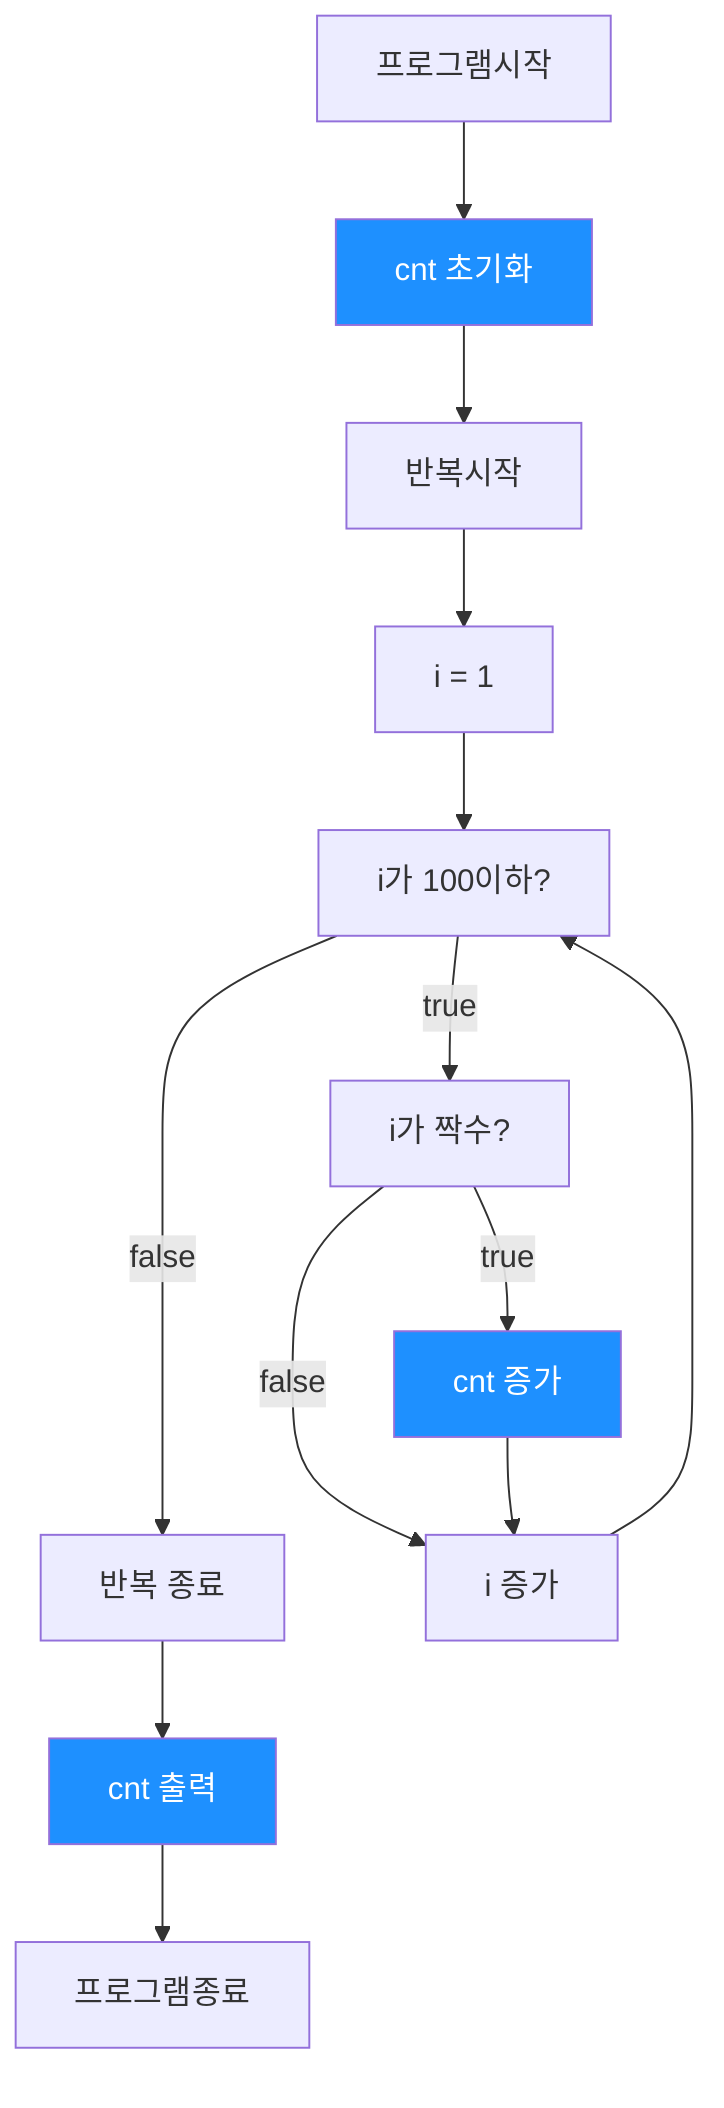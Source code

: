 graph TD
    aa[프로그램시작]
    aa --> a[cnt 초기화]
    a --> b[반복시작]
    b --> c[i = 1]
    c --> d[i가 100이하?]
    d --> |true| e[i가 짝수?]
    e --> |true| f[cnt 증가]
    d ----> |false| g[반복 종료]
    g --> h[cnt 출력]
    e --> |false| i
    f --> i[i 증가]
    i --> d
    h --> hh[프로그램종료]

style a fill:dodgerblue,color:white
style f fill:dodgerblue,color:white
style h fill:dodgerblue,color:white